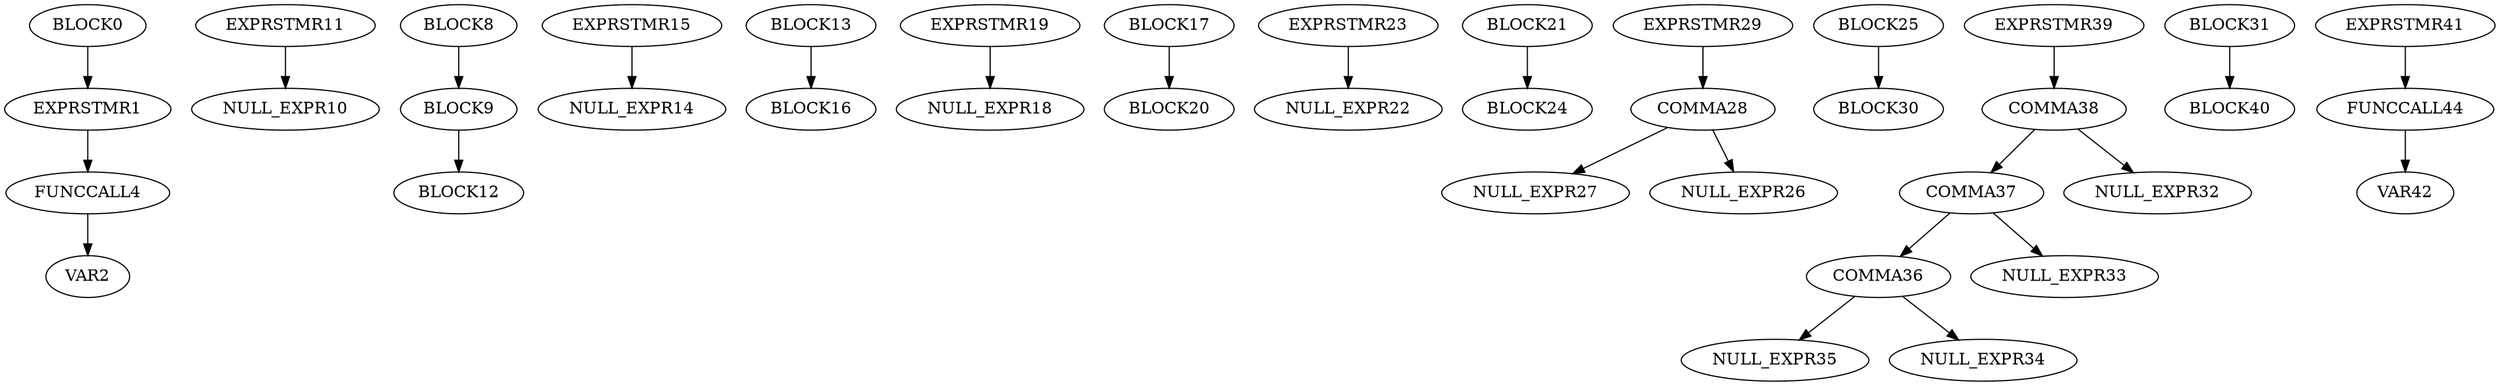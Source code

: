 digraph A { 
FUNCCALL4 -> VAR2
EXPRSTMR1 -> FUNCCALL4
BLOCK0 -> EXPRSTMR1
EXPRSTMR11 -> NULL_EXPR10
BLOCK9 -> BLOCK12
EXPRSTMR15 -> NULL_EXPR14
BLOCK13 -> BLOCK16
EXPRSTMR19 -> NULL_EXPR18
BLOCK17 -> BLOCK20
EXPRSTMR23 -> NULL_EXPR22
BLOCK21 -> BLOCK24
COMMA28 -> NULL_EXPR27
COMMA28 -> NULL_EXPR26
EXPRSTMR29 -> COMMA28
BLOCK25 -> BLOCK30
COMMA36 -> NULL_EXPR35
COMMA36 -> NULL_EXPR34
COMMA37 -> COMMA36
COMMA37 -> NULL_EXPR33
COMMA38 -> COMMA37
COMMA38 -> NULL_EXPR32
EXPRSTMR39 -> COMMA38
BLOCK31 -> BLOCK40
FUNCCALL44 -> VAR42
EXPRSTMR41 -> FUNCCALL44
BLOCK8 -> BLOCK9
}
